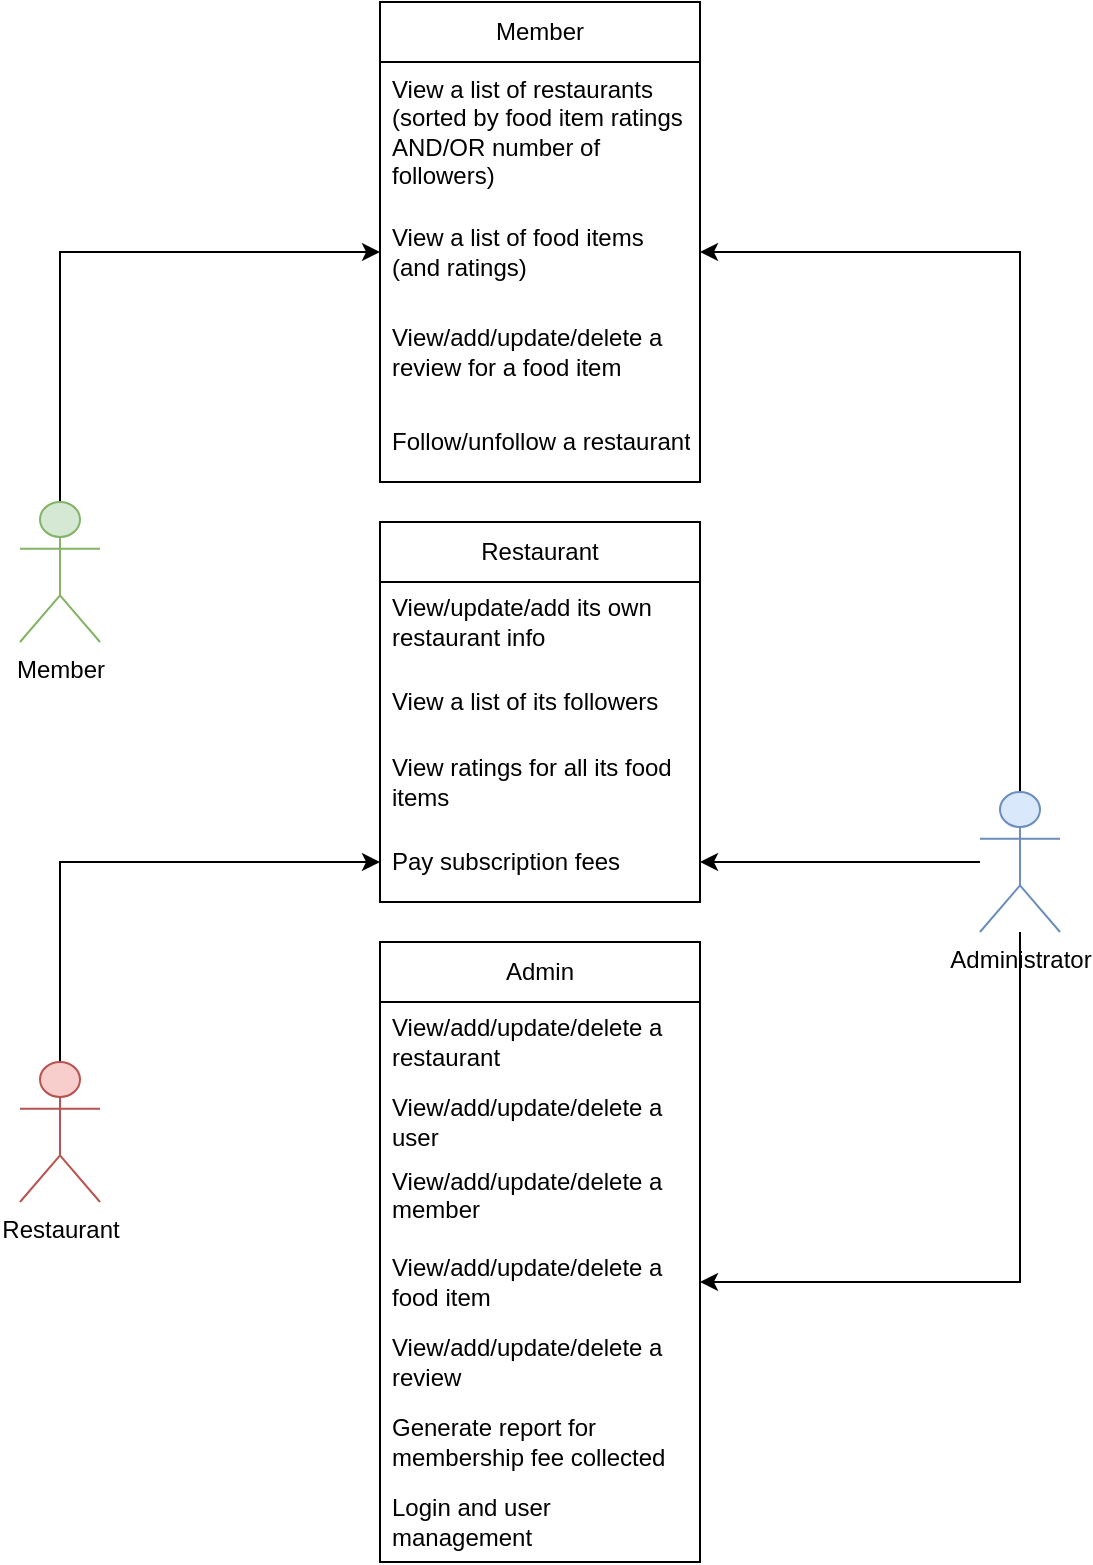 <mxfile version="22.0.8" type="github">
  <diagram id="XOnag8xoFiaOOmy9v_93" name="Page-1">
    <mxGraphModel dx="1018" dy="1086" grid="1" gridSize="10" guides="1" tooltips="1" connect="1" arrows="1" fold="1" page="1" pageScale="1" pageWidth="2336" pageHeight="1654" math="0" shadow="0">
      <root>
        <mxCell id="_vKOgibNYJb6RkX7hGH7-0" />
        <mxCell id="_vKOgibNYJb6RkX7hGH7-1" parent="_vKOgibNYJb6RkX7hGH7-0" />
        <mxCell id="Nuf1mxYJ7KFdbfxubjZM-116" style="edgeStyle=orthogonalEdgeStyle;rounded=0;orthogonalLoop=1;jettySize=auto;html=1;entryX=0;entryY=0.5;entryDx=0;entryDy=0;" edge="1" parent="_vKOgibNYJb6RkX7hGH7-1" source="_vKOgibNYJb6RkX7hGH7-7" target="Nuf1mxYJ7KFdbfxubjZM-15">
          <mxGeometry relative="1" as="geometry" />
        </mxCell>
        <mxCell id="_vKOgibNYJb6RkX7hGH7-7" value="Member" style="shape=umlActor;verticalLabelPosition=bottom;verticalAlign=top;html=1;fontFamily=Helvetica;fontSize=12;align=center;strokeColor=#82b366;strokeWidth=1;fillColor=#d5e8d4;" parent="_vKOgibNYJb6RkX7hGH7-1" vertex="1">
          <mxGeometry x="900" y="840" width="40" height="70" as="geometry" />
        </mxCell>
        <mxCell id="Nuf1mxYJ7KFdbfxubjZM-117" style="edgeStyle=orthogonalEdgeStyle;rounded=0;orthogonalLoop=1;jettySize=auto;html=1;entryX=1;entryY=0.5;entryDx=0;entryDy=0;" edge="1" parent="_vKOgibNYJb6RkX7hGH7-1" source="_vKOgibNYJb6RkX7hGH7-37" target="Nuf1mxYJ7KFdbfxubjZM-15">
          <mxGeometry relative="1" as="geometry" />
        </mxCell>
        <mxCell id="Nuf1mxYJ7KFdbfxubjZM-118" style="edgeStyle=orthogonalEdgeStyle;rounded=0;orthogonalLoop=1;jettySize=auto;html=1;entryX=1;entryY=0.5;entryDx=0;entryDy=0;" edge="1" parent="_vKOgibNYJb6RkX7hGH7-1" source="_vKOgibNYJb6RkX7hGH7-37" target="Nuf1mxYJ7KFdbfxubjZM-110">
          <mxGeometry relative="1" as="geometry" />
        </mxCell>
        <mxCell id="Nuf1mxYJ7KFdbfxubjZM-119" style="edgeStyle=orthogonalEdgeStyle;rounded=0;orthogonalLoop=1;jettySize=auto;html=1;entryX=1;entryY=0.5;entryDx=0;entryDy=0;" edge="1" parent="_vKOgibNYJb6RkX7hGH7-1" source="_vKOgibNYJb6RkX7hGH7-37" target="Nuf1mxYJ7KFdbfxubjZM-89">
          <mxGeometry relative="1" as="geometry" />
        </mxCell>
        <mxCell id="_vKOgibNYJb6RkX7hGH7-37" value="Administrator&lt;br&gt;" style="shape=umlActor;verticalLabelPosition=bottom;verticalAlign=top;html=1;outlineConnect=0;rounded=1;strokeWidth=1;fillColor=#dae8fc;strokeColor=#6c8ebf;" parent="_vKOgibNYJb6RkX7hGH7-1" vertex="1">
          <mxGeometry x="1380" y="985" width="40" height="70" as="geometry" />
        </mxCell>
        <mxCell id="Nuf1mxYJ7KFdbfxubjZM-120" style="edgeStyle=orthogonalEdgeStyle;rounded=0;orthogonalLoop=1;jettySize=auto;html=1;entryX=0;entryY=0.5;entryDx=0;entryDy=0;" edge="1" parent="_vKOgibNYJb6RkX7hGH7-1" source="_vKOgibNYJb6RkX7hGH7-60" target="Nuf1mxYJ7KFdbfxubjZM-89">
          <mxGeometry relative="1" as="geometry" />
        </mxCell>
        <mxCell id="_vKOgibNYJb6RkX7hGH7-60" value="Restaurant&lt;br&gt;" style="shape=umlActor;verticalLabelPosition=bottom;verticalAlign=top;html=1;outlineConnect=0;rounded=1;strokeWidth=1;fillColor=#f8cecc;strokeColor=#b85450;" parent="_vKOgibNYJb6RkX7hGH7-1" vertex="1">
          <mxGeometry x="900" y="1120" width="40" height="70" as="geometry" />
        </mxCell>
        <mxCell id="Nuf1mxYJ7KFdbfxubjZM-13" value="Member" style="swimlane;fontStyle=0;childLayout=stackLayout;horizontal=1;startSize=30;horizontalStack=0;resizeParent=1;resizeParentMax=0;resizeLast=0;collapsible=1;marginBottom=0;whiteSpace=wrap;html=1;" vertex="1" parent="_vKOgibNYJb6RkX7hGH7-1">
          <mxGeometry x="1080" y="590" width="160" height="240" as="geometry" />
        </mxCell>
        <mxCell id="Nuf1mxYJ7KFdbfxubjZM-14" value="View a list of restaurants (sorted by food item ratings AND/OR number of followers)" style="text;strokeColor=none;fillColor=none;align=left;verticalAlign=middle;spacingLeft=4;spacingRight=4;overflow=hidden;points=[[0,0.5],[1,0.5]];portConstraint=eastwest;rotatable=0;whiteSpace=wrap;html=1;" vertex="1" parent="Nuf1mxYJ7KFdbfxubjZM-13">
          <mxGeometry y="30" width="160" height="70" as="geometry" />
        </mxCell>
        <mxCell id="Nuf1mxYJ7KFdbfxubjZM-15" value="View a list of food items (and ratings)" style="text;strokeColor=none;fillColor=none;align=left;verticalAlign=middle;spacingLeft=4;spacingRight=4;overflow=hidden;points=[[0,0.5],[1,0.5]];portConstraint=eastwest;rotatable=0;whiteSpace=wrap;html=1;" vertex="1" parent="Nuf1mxYJ7KFdbfxubjZM-13">
          <mxGeometry y="100" width="160" height="50" as="geometry" />
        </mxCell>
        <mxCell id="Nuf1mxYJ7KFdbfxubjZM-16" value="View/add/update/delete a review for a food item" style="text;strokeColor=none;fillColor=none;align=left;verticalAlign=middle;spacingLeft=4;spacingRight=4;overflow=hidden;points=[[0,0.5],[1,0.5]];portConstraint=eastwest;rotatable=0;whiteSpace=wrap;html=1;" vertex="1" parent="Nuf1mxYJ7KFdbfxubjZM-13">
          <mxGeometry y="150" width="160" height="50" as="geometry" />
        </mxCell>
        <mxCell id="Nuf1mxYJ7KFdbfxubjZM-88" value="Follow/unfollow a restaurant" style="text;strokeColor=none;fillColor=none;align=left;verticalAlign=middle;spacingLeft=4;spacingRight=4;overflow=hidden;points=[[0,0.5],[1,0.5]];portConstraint=eastwest;rotatable=0;whiteSpace=wrap;html=1;" vertex="1" parent="Nuf1mxYJ7KFdbfxubjZM-13">
          <mxGeometry y="200" width="160" height="40" as="geometry" />
        </mxCell>
        <mxCell id="Nuf1mxYJ7KFdbfxubjZM-29" value="Restaurant" style="swimlane;fontStyle=0;childLayout=stackLayout;horizontal=1;startSize=30;horizontalStack=0;resizeParent=1;resizeParentMax=0;resizeLast=0;collapsible=1;marginBottom=0;whiteSpace=wrap;html=1;" vertex="1" parent="_vKOgibNYJb6RkX7hGH7-1">
          <mxGeometry x="1080" y="850" width="160" height="190" as="geometry" />
        </mxCell>
        <mxCell id="Nuf1mxYJ7KFdbfxubjZM-30" value="View/update/add its own restaurant info" style="text;strokeColor=none;fillColor=none;align=left;verticalAlign=middle;spacingLeft=4;spacingRight=4;overflow=hidden;points=[[0,0.5],[1,0.5]];portConstraint=eastwest;rotatable=0;whiteSpace=wrap;html=1;" vertex="1" parent="Nuf1mxYJ7KFdbfxubjZM-29">
          <mxGeometry y="30" width="160" height="40" as="geometry" />
        </mxCell>
        <mxCell id="Nuf1mxYJ7KFdbfxubjZM-31" value="View a list of its followers" style="text;strokeColor=none;fillColor=none;align=left;verticalAlign=middle;spacingLeft=4;spacingRight=4;overflow=hidden;points=[[0,0.5],[1,0.5]];portConstraint=eastwest;rotatable=0;whiteSpace=wrap;html=1;" vertex="1" parent="Nuf1mxYJ7KFdbfxubjZM-29">
          <mxGeometry y="70" width="160" height="40" as="geometry" />
        </mxCell>
        <mxCell id="Nuf1mxYJ7KFdbfxubjZM-32" value="View ratings for all its food items" style="text;strokeColor=none;fillColor=none;align=left;verticalAlign=middle;spacingLeft=4;spacingRight=4;overflow=hidden;points=[[0,0.5],[1,0.5]];portConstraint=eastwest;rotatable=0;whiteSpace=wrap;html=1;" vertex="1" parent="Nuf1mxYJ7KFdbfxubjZM-29">
          <mxGeometry y="110" width="160" height="40" as="geometry" />
        </mxCell>
        <mxCell id="Nuf1mxYJ7KFdbfxubjZM-89" value="Pay subscription fees" style="text;strokeColor=none;fillColor=none;align=left;verticalAlign=middle;spacingLeft=4;spacingRight=4;overflow=hidden;points=[[0,0.5],[1,0.5]];portConstraint=eastwest;rotatable=0;whiteSpace=wrap;html=1;" vertex="1" parent="Nuf1mxYJ7KFdbfxubjZM-29">
          <mxGeometry y="150" width="160" height="40" as="geometry" />
        </mxCell>
        <mxCell id="Nuf1mxYJ7KFdbfxubjZM-104" value="Admin" style="swimlane;fontStyle=0;childLayout=stackLayout;horizontal=1;startSize=30;horizontalStack=0;resizeParent=1;resizeParentMax=0;resizeLast=0;collapsible=1;marginBottom=0;whiteSpace=wrap;html=1;" vertex="1" parent="_vKOgibNYJb6RkX7hGH7-1">
          <mxGeometry x="1080" y="1060" width="160" height="310" as="geometry" />
        </mxCell>
        <mxCell id="Nuf1mxYJ7KFdbfxubjZM-107" value="View/add/update/delete a restaurant" style="text;strokeColor=none;fillColor=none;align=left;verticalAlign=middle;spacingLeft=4;spacingRight=4;overflow=hidden;points=[[0,0.5],[1,0.5]];portConstraint=eastwest;rotatable=0;whiteSpace=wrap;html=1;" vertex="1" parent="Nuf1mxYJ7KFdbfxubjZM-104">
          <mxGeometry y="30" width="160" height="40" as="geometry" />
        </mxCell>
        <mxCell id="Nuf1mxYJ7KFdbfxubjZM-108" value="View/add/update/delete a user" style="text;strokeColor=none;fillColor=none;align=left;verticalAlign=middle;spacingLeft=4;spacingRight=4;overflow=hidden;points=[[0,0.5],[1,0.5]];portConstraint=eastwest;rotatable=0;whiteSpace=wrap;html=1;" vertex="1" parent="Nuf1mxYJ7KFdbfxubjZM-104">
          <mxGeometry y="70" width="160" height="40" as="geometry" />
        </mxCell>
        <mxCell id="Nuf1mxYJ7KFdbfxubjZM-109" value="&lt;div&gt;View/add/update/delete a member&lt;/div&gt;&lt;div&gt;&lt;br&gt;&lt;/div&gt;" style="text;strokeColor=none;fillColor=none;align=left;verticalAlign=middle;spacingLeft=4;spacingRight=4;overflow=hidden;points=[[0,0.5],[1,0.5]];portConstraint=eastwest;rotatable=0;whiteSpace=wrap;html=1;" vertex="1" parent="Nuf1mxYJ7KFdbfxubjZM-104">
          <mxGeometry y="110" width="160" height="40" as="geometry" />
        </mxCell>
        <mxCell id="Nuf1mxYJ7KFdbfxubjZM-110" value="View/add/update/delete a food item" style="text;strokeColor=none;fillColor=none;align=left;verticalAlign=middle;spacingLeft=4;spacingRight=4;overflow=hidden;points=[[0,0.5],[1,0.5]];portConstraint=eastwest;rotatable=0;whiteSpace=wrap;html=1;" vertex="1" parent="Nuf1mxYJ7KFdbfxubjZM-104">
          <mxGeometry y="150" width="160" height="40" as="geometry" />
        </mxCell>
        <mxCell id="Nuf1mxYJ7KFdbfxubjZM-111" value="View/add/update/delete a review" style="text;strokeColor=none;fillColor=none;align=left;verticalAlign=middle;spacingLeft=4;spacingRight=4;overflow=hidden;points=[[0,0.5],[1,0.5]];portConstraint=eastwest;rotatable=0;whiteSpace=wrap;html=1;" vertex="1" parent="Nuf1mxYJ7KFdbfxubjZM-104">
          <mxGeometry y="190" width="160" height="40" as="geometry" />
        </mxCell>
        <mxCell id="Nuf1mxYJ7KFdbfxubjZM-112" value="Generate report for membership fee collected" style="text;strokeColor=none;fillColor=none;align=left;verticalAlign=middle;spacingLeft=4;spacingRight=4;overflow=hidden;points=[[0,0.5],[1,0.5]];portConstraint=eastwest;rotatable=0;whiteSpace=wrap;html=1;" vertex="1" parent="Nuf1mxYJ7KFdbfxubjZM-104">
          <mxGeometry y="230" width="160" height="40" as="geometry" />
        </mxCell>
        <mxCell id="Nuf1mxYJ7KFdbfxubjZM-113" value="Login and user management" style="text;strokeColor=none;fillColor=none;align=left;verticalAlign=middle;spacingLeft=4;spacingRight=4;overflow=hidden;points=[[0,0.5],[1,0.5]];portConstraint=eastwest;rotatable=0;whiteSpace=wrap;html=1;" vertex="1" parent="Nuf1mxYJ7KFdbfxubjZM-104">
          <mxGeometry y="270" width="160" height="40" as="geometry" />
        </mxCell>
      </root>
    </mxGraphModel>
  </diagram>
</mxfile>
